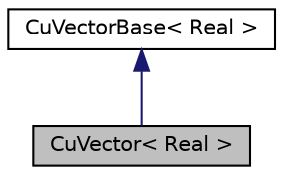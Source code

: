 digraph "CuVector&lt; Real &gt;"
{
  edge [fontname="Helvetica",fontsize="10",labelfontname="Helvetica",labelfontsize="10"];
  node [fontname="Helvetica",fontsize="10",shape=record];
  Node0 [label="CuVector\< Real \>",height=0.2,width=0.4,color="black", fillcolor="grey75", style="filled", fontcolor="black"];
  Node1 -> Node0 [dir="back",color="midnightblue",fontsize="10",style="solid",fontname="Helvetica"];
  Node1 [label="CuVectorBase\< Real \>",height=0.2,width=0.4,color="black", fillcolor="white", style="filled",URL="$classkaldi_1_1CuVectorBase.html",tooltip="Vector for CUDA computing. "];
}
